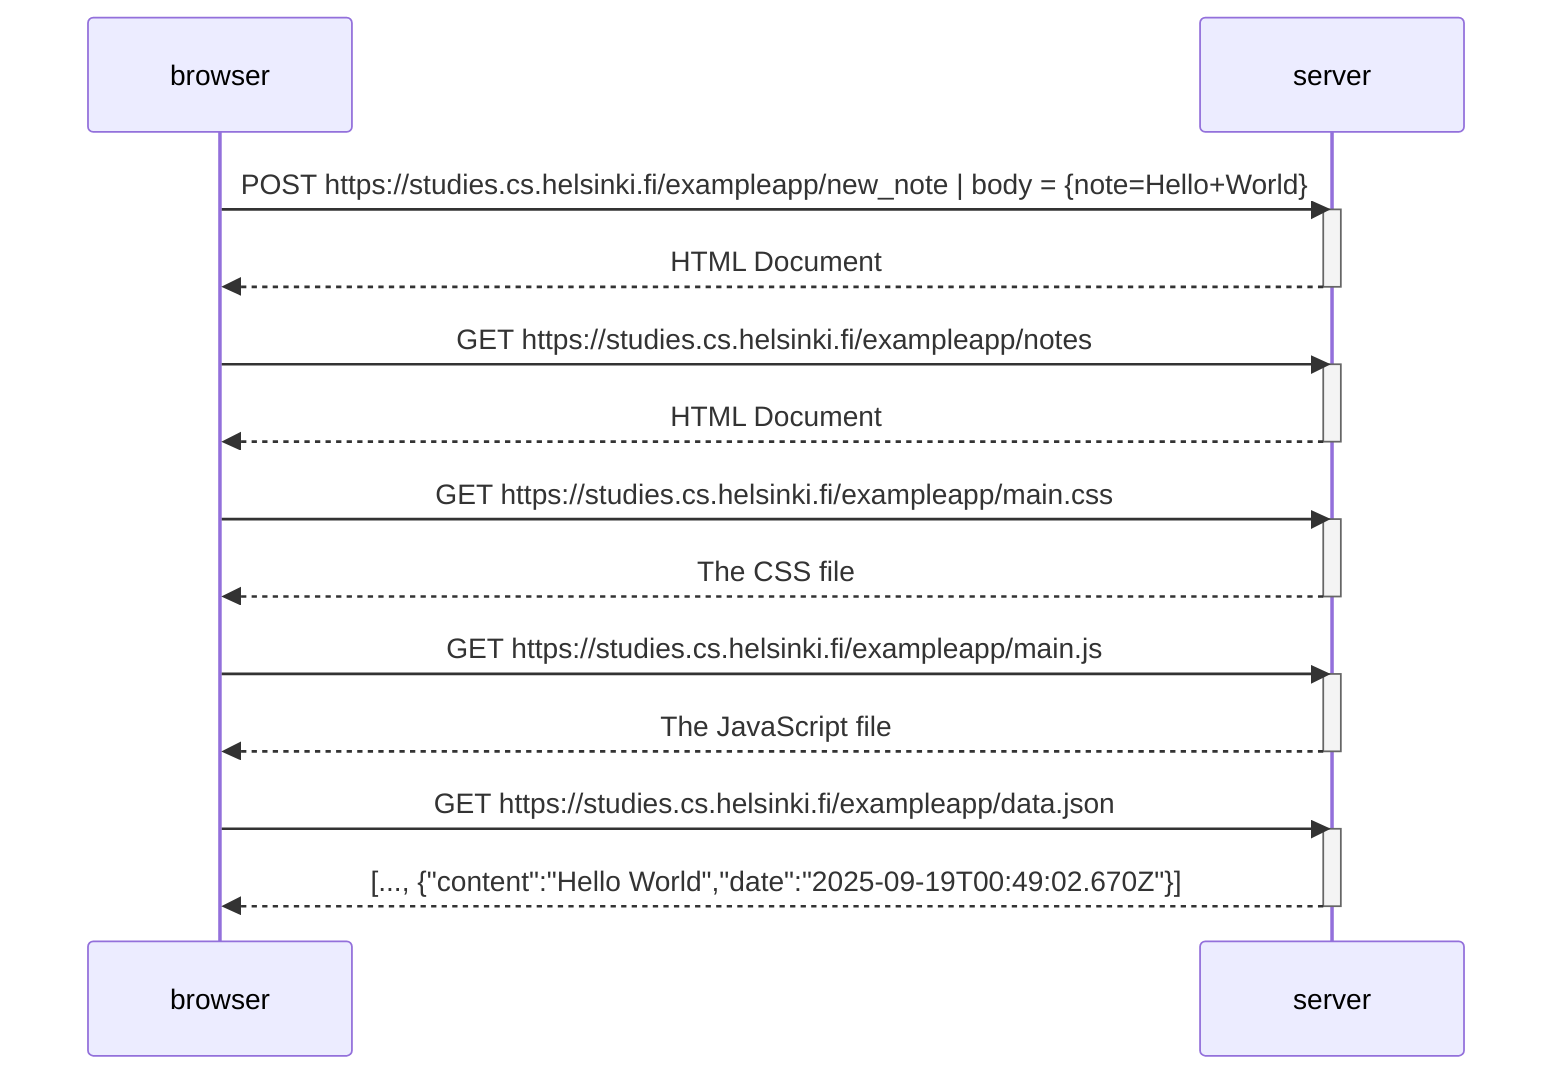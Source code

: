 sequenceDiagram
    participant browser
    participant server
    
    browser->>server: POST https://studies.cs.helsinki.fi/exampleapp/new_note | body = {note=Hello+World}
    activate server
    server-->>browser: HTML Document
    deactivate server

    browser->>server: GET https://studies.cs.helsinki.fi/exampleapp/notes
    activate server
    server-->>browser: HTML Document
    deactivate server
    
    browser->>server: GET https://studies.cs.helsinki.fi/exampleapp/main.css
    activate server
    server-->>browser: The CSS file
    deactivate server

    browser->>server: GET https://studies.cs.helsinki.fi/exampleapp/main.js
    activate server
    server-->>browser: The JavaScript file
    deactivate server

    browser->>server: GET https://studies.cs.helsinki.fi/exampleapp/data.json
    activate server
    server-->>browser: [..., {"content":"Hello World","date":"2025-09-19T00:49:02.670Z"}]
    deactivate server